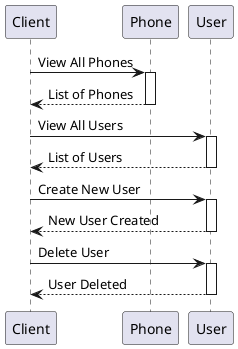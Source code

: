 @startuml

participant Client
participant Phone
participant User

Client -> Phone: View All Phones
activate Phone
Phone --> Client: List of Phones
deactivate Phone

Client -> User: View All Users
activate User
User --> Client: List of Users
deactivate User

Client -> User: Create New User
activate User
User --> Client: New User Created
deactivate User

Client -> User: Delete User
activate User
User --> Client: User Deleted
deactivate User

@enduml
